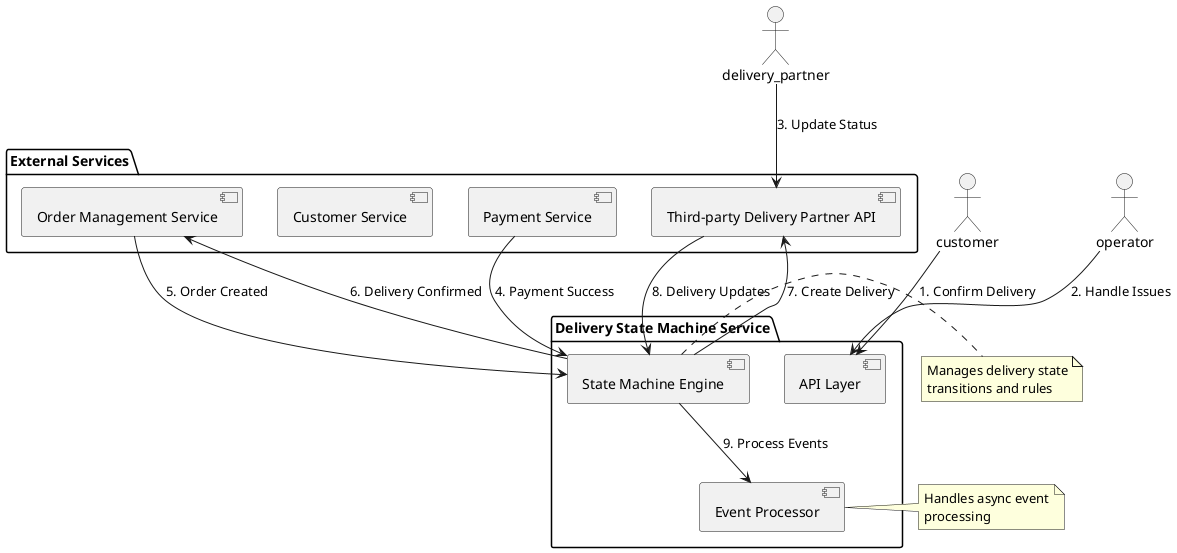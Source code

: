@startuml
!define RECTANGLE component

' Actors
actor customer
actor operator
actor delivery_partner

' Core Components
package "Delivery State Machine Service" {
    RECTANGLE "API Layer" as api
    RECTANGLE "State Machine Engine" as state_machine
    RECTANGLE "Event Processor" as event_processor
}

' External Services
package "External Services" {
    RECTANGLE "Payment Service" as payment
    RECTANGLE "Order Management Service" as order_management
    RECTANGLE "Customer Service" as customer_service
    RECTANGLE "Third-party Delivery Partner API" as partner_api
}

' Core Business Flows
customer --> api: "1. Confirm Delivery"
operator --> api: "2. Handle Issues"
delivery_partner --> partner_api: "3. Update Status"

' Event Flows
payment --> state_machine: "4. Payment Success"
order_management --> state_machine: "5. Order Created"
state_machine --> order_management: "6. Delivery Confirmed"

' State Machine Interactions
state_machine --> partner_api: "7. Create Delivery"
partner_api --> state_machine: "8. Delivery Updates"
state_machine --> event_processor: "9. Process Events"

' Notes
note right of state_machine
  Manages delivery state
  transitions and rules
end note

note right of event_processor
  Handles async event
  processing
end note

@enduml